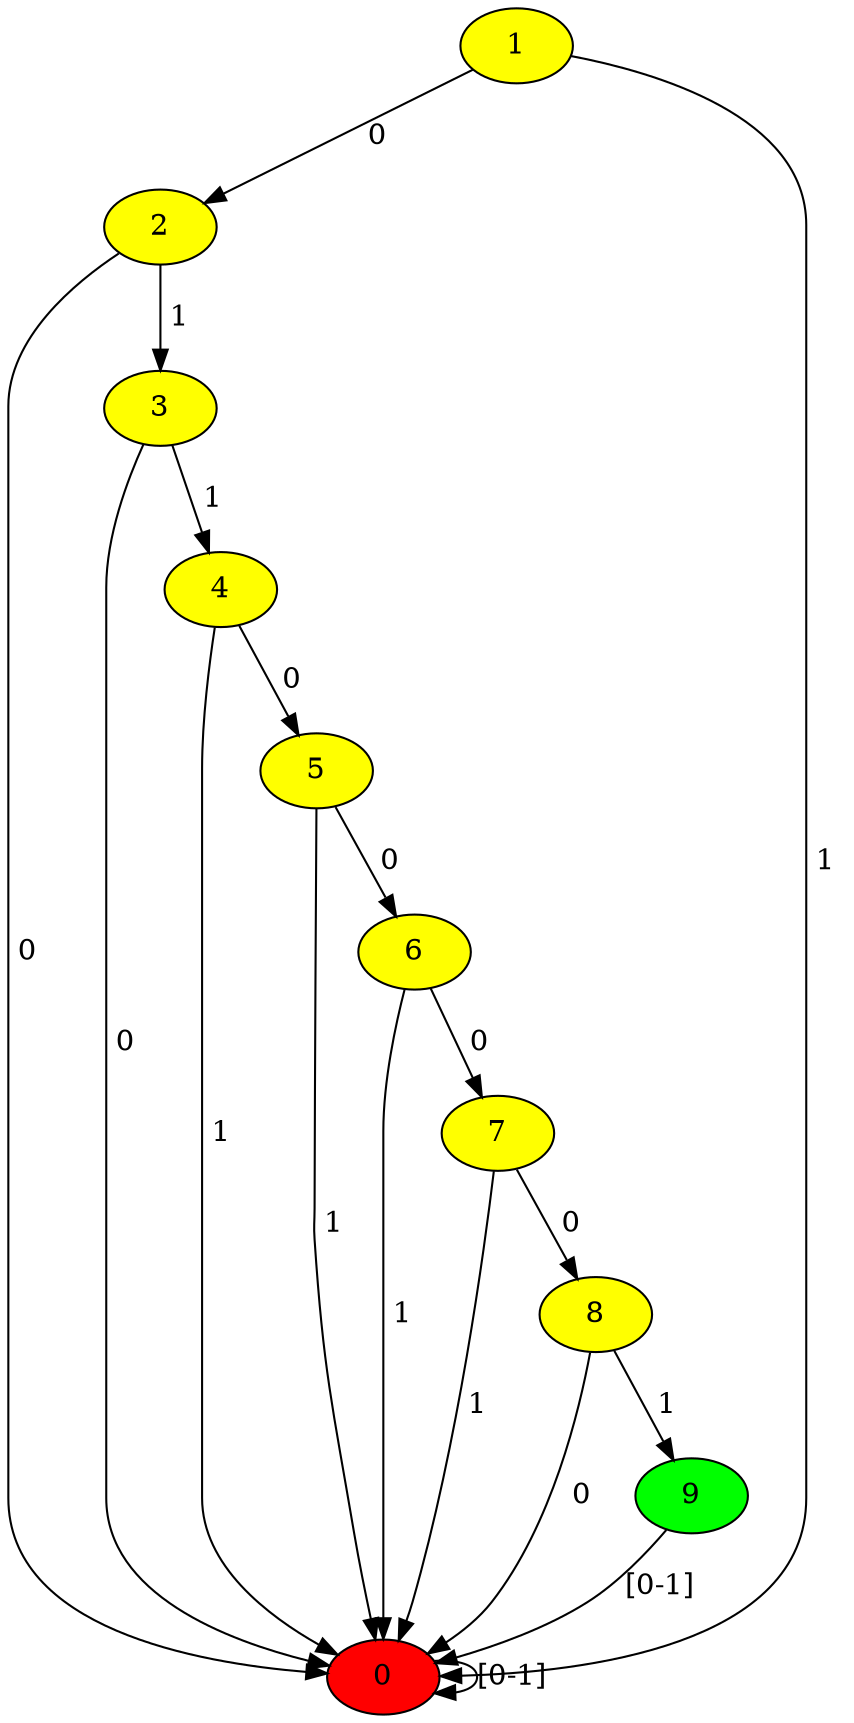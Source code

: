 digraph {
	1 [style=filled;fillcolor=yellow];
	1 -> 2 [label=" 0 "];
	1 -> 0 [label=" 1 "];
	2 [style=filled;fillcolor=yellow];
	2 -> 0 [label=" 0 "];
	2 -> 3 [label=" 1 "];
	0 [style=filled;fillcolor=red];
	0 -> 0 [label="[0-1]"];
	3 [style=filled;fillcolor=yellow];
	3 -> 0 [label=" 0 "];
	3 -> 4 [label=" 1 "];
	4 [style=filled;fillcolor=yellow];
	4 -> 5 [label=" 0 "];
	4 -> 0 [label=" 1 "];
	5 [style=filled;fillcolor=yellow];
	5 -> 6 [label=" 0 "];
	5 -> 0 [label=" 1 "];
	6 [style=filled;fillcolor=yellow];
	6 -> 0 [label=" 1 "];
	6 -> 7 [label=" 0 "];
	7 [style=filled;fillcolor=yellow];
	7 -> 0 [label=" 1 "];
	7 -> 8 [label=" 0 "];
	8 [style=filled;fillcolor=yellow];
	8 -> 9 [label=" 1 "];
	8 -> 0 [label=" 0 "];
	9 [style=filled;fillcolor=green];
	9 -> 0 [label="[0-1]"];
}
